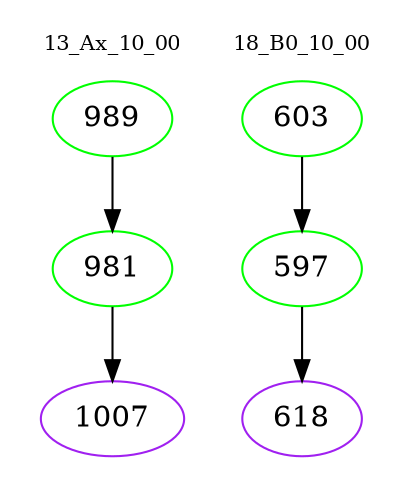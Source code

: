 digraph{
subgraph cluster_0 {
color = white
label = "13_Ax_10_00";
fontsize=10;
T0_989 [label="989", color="green"]
T0_989 -> T0_981 [color="black"]
T0_981 [label="981", color="green"]
T0_981 -> T0_1007 [color="black"]
T0_1007 [label="1007", color="purple"]
}
subgraph cluster_1 {
color = white
label = "18_B0_10_00";
fontsize=10;
T1_603 [label="603", color="green"]
T1_603 -> T1_597 [color="black"]
T1_597 [label="597", color="green"]
T1_597 -> T1_618 [color="black"]
T1_618 [label="618", color="purple"]
}
}
